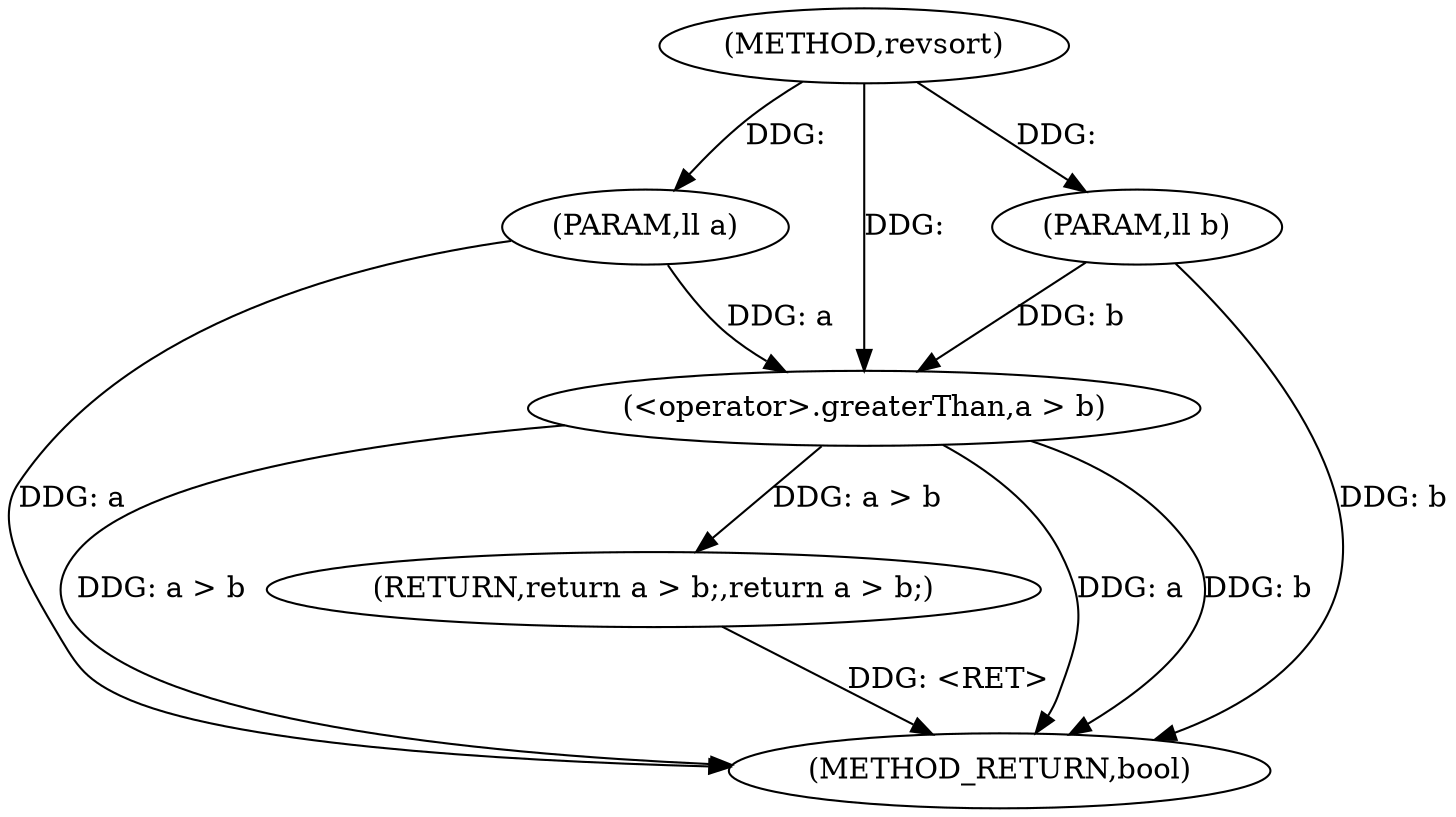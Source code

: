 digraph "revsort" {  
"1001008" [label = "(METHOD,revsort)" ]
"1001016" [label = "(METHOD_RETURN,bool)" ]
"1001009" [label = "(PARAM,ll a)" ]
"1001010" [label = "(PARAM,ll b)" ]
"1001012" [label = "(RETURN,return a > b;,return a > b;)" ]
"1001013" [label = "(<operator>.greaterThan,a > b)" ]
  "1001009" -> "1001016"  [ label = "DDG: a"] 
  "1001010" -> "1001016"  [ label = "DDG: b"] 
  "1001013" -> "1001016"  [ label = "DDG: a"] 
  "1001013" -> "1001016"  [ label = "DDG: b"] 
  "1001013" -> "1001016"  [ label = "DDG: a > b"] 
  "1001012" -> "1001016"  [ label = "DDG: <RET>"] 
  "1001008" -> "1001009"  [ label = "DDG: "] 
  "1001008" -> "1001010"  [ label = "DDG: "] 
  "1001013" -> "1001012"  [ label = "DDG: a > b"] 
  "1001009" -> "1001013"  [ label = "DDG: a"] 
  "1001008" -> "1001013"  [ label = "DDG: "] 
  "1001010" -> "1001013"  [ label = "DDG: b"] 
}
